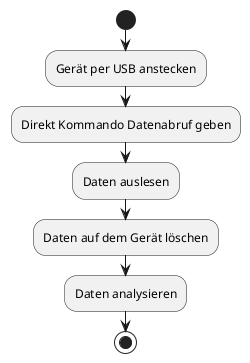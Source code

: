 @startuml
start
:Gerät per USB anstecken;
:Direkt Kommando Datenabruf geben;
:Daten auslesen;
:Daten auf dem Gerät löschen;
:Daten analysieren;
stop
@enduml
